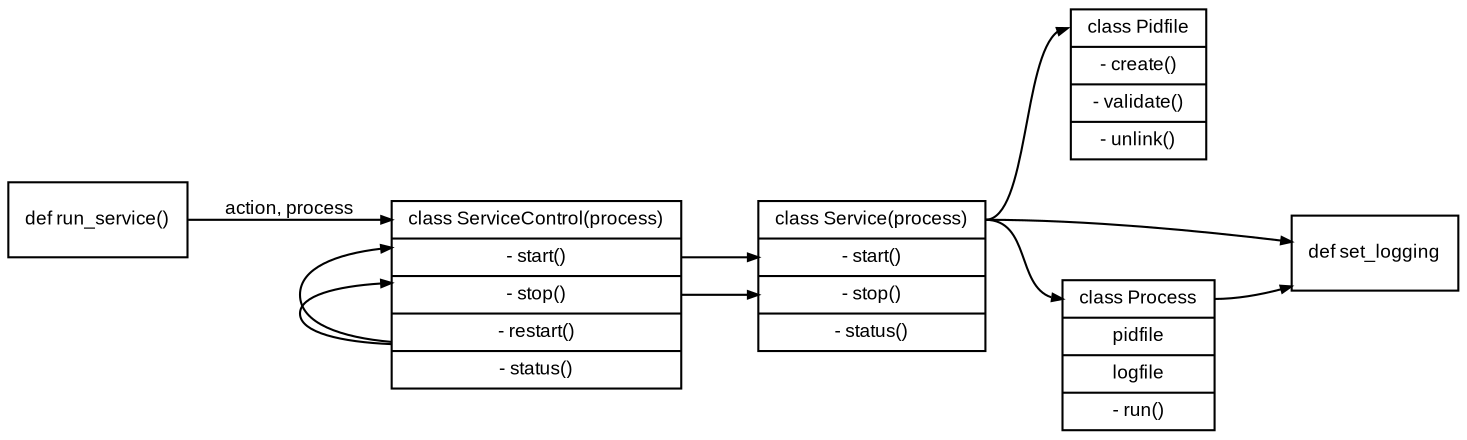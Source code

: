 digraph pyservice {

    graph [ rankdir = "LR" ];
    node [shape=record,fontname=Arial,fontsize=9];
    edge [arrowsize=0.5,fontname=Arial,fontsize=9];

    // Nodes
    
    run_service         [label="def run_service()"];
    
    service_control     [label="<top>       class ServiceControl(process) |\
                                <start>     - start() |\
                                <stop>      - stop() |\
                                <restart>   - restart() |\
                                <status>    - status()"];
                                
    service             [label="<top> class Service(process) |\
                                <start>     - start() |\
                                <stop>      - stop() |\
                                <status>    - status()"];

    pidfile             [label="<top> class Pidfile |\
                                <create>    - create() |\
                                <validate>  - validate() |\
                                <unlink>    - unlink()"];
                                
    logging             [label="<top> def set_logging"];
    
    process             [label="<top> class Process |\
                                <pidfile>   pidfile |\
                                <logfile>   logfile |\
                                <run>       - run()"];

    //  Links
    run_service -> service_control:top [label="action, process"];
    service_control:start -> service:start;
    service_control:stop -> service:stop;
    service_control:restart -> service_control:start;
    service_control:restart -> service_control:stop;
    service:top -> process:top;
    service:top -> pidfile:top;
    service:top -> logging:top;
    process:top -> logging:top;
       
}
